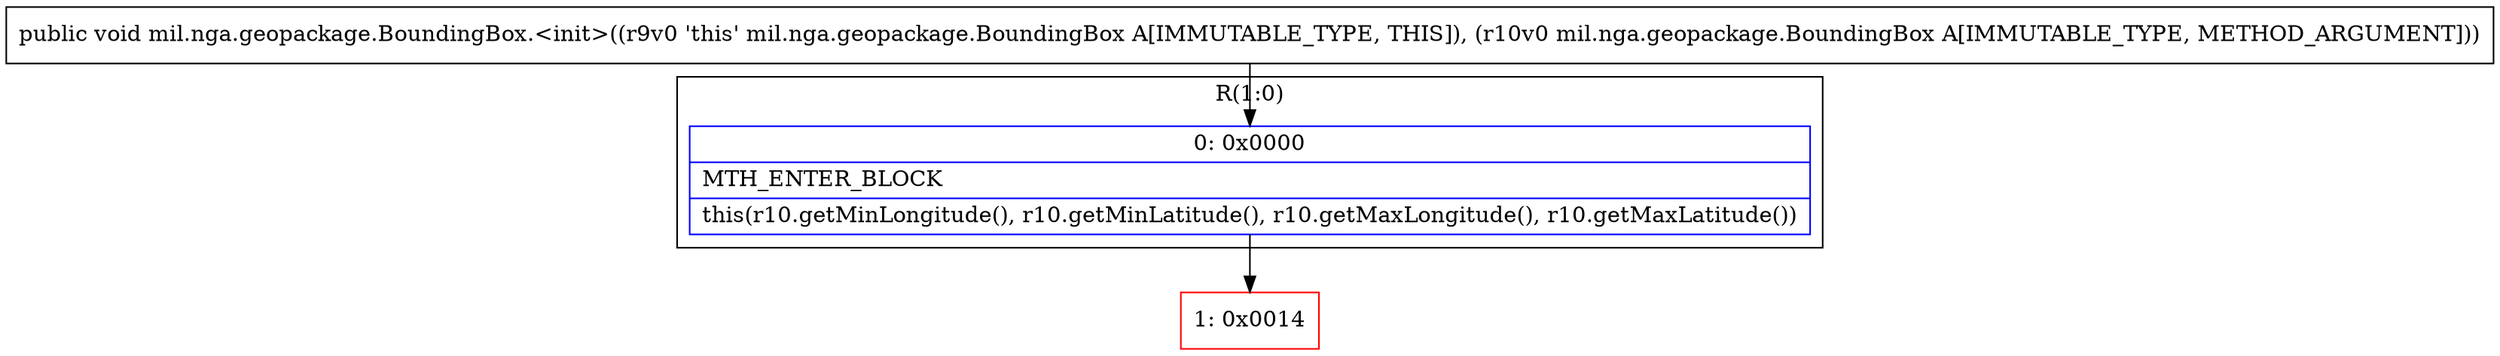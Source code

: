 digraph "CFG formil.nga.geopackage.BoundingBox.\<init\>(Lmil\/nga\/geopackage\/BoundingBox;)V" {
subgraph cluster_Region_870362441 {
label = "R(1:0)";
node [shape=record,color=blue];
Node_0 [shape=record,label="{0\:\ 0x0000|MTH_ENTER_BLOCK\l|this(r10.getMinLongitude(), r10.getMinLatitude(), r10.getMaxLongitude(), r10.getMaxLatitude())\l}"];
}
Node_1 [shape=record,color=red,label="{1\:\ 0x0014}"];
MethodNode[shape=record,label="{public void mil.nga.geopackage.BoundingBox.\<init\>((r9v0 'this' mil.nga.geopackage.BoundingBox A[IMMUTABLE_TYPE, THIS]), (r10v0 mil.nga.geopackage.BoundingBox A[IMMUTABLE_TYPE, METHOD_ARGUMENT])) }"];
MethodNode -> Node_0;
Node_0 -> Node_1;
}

